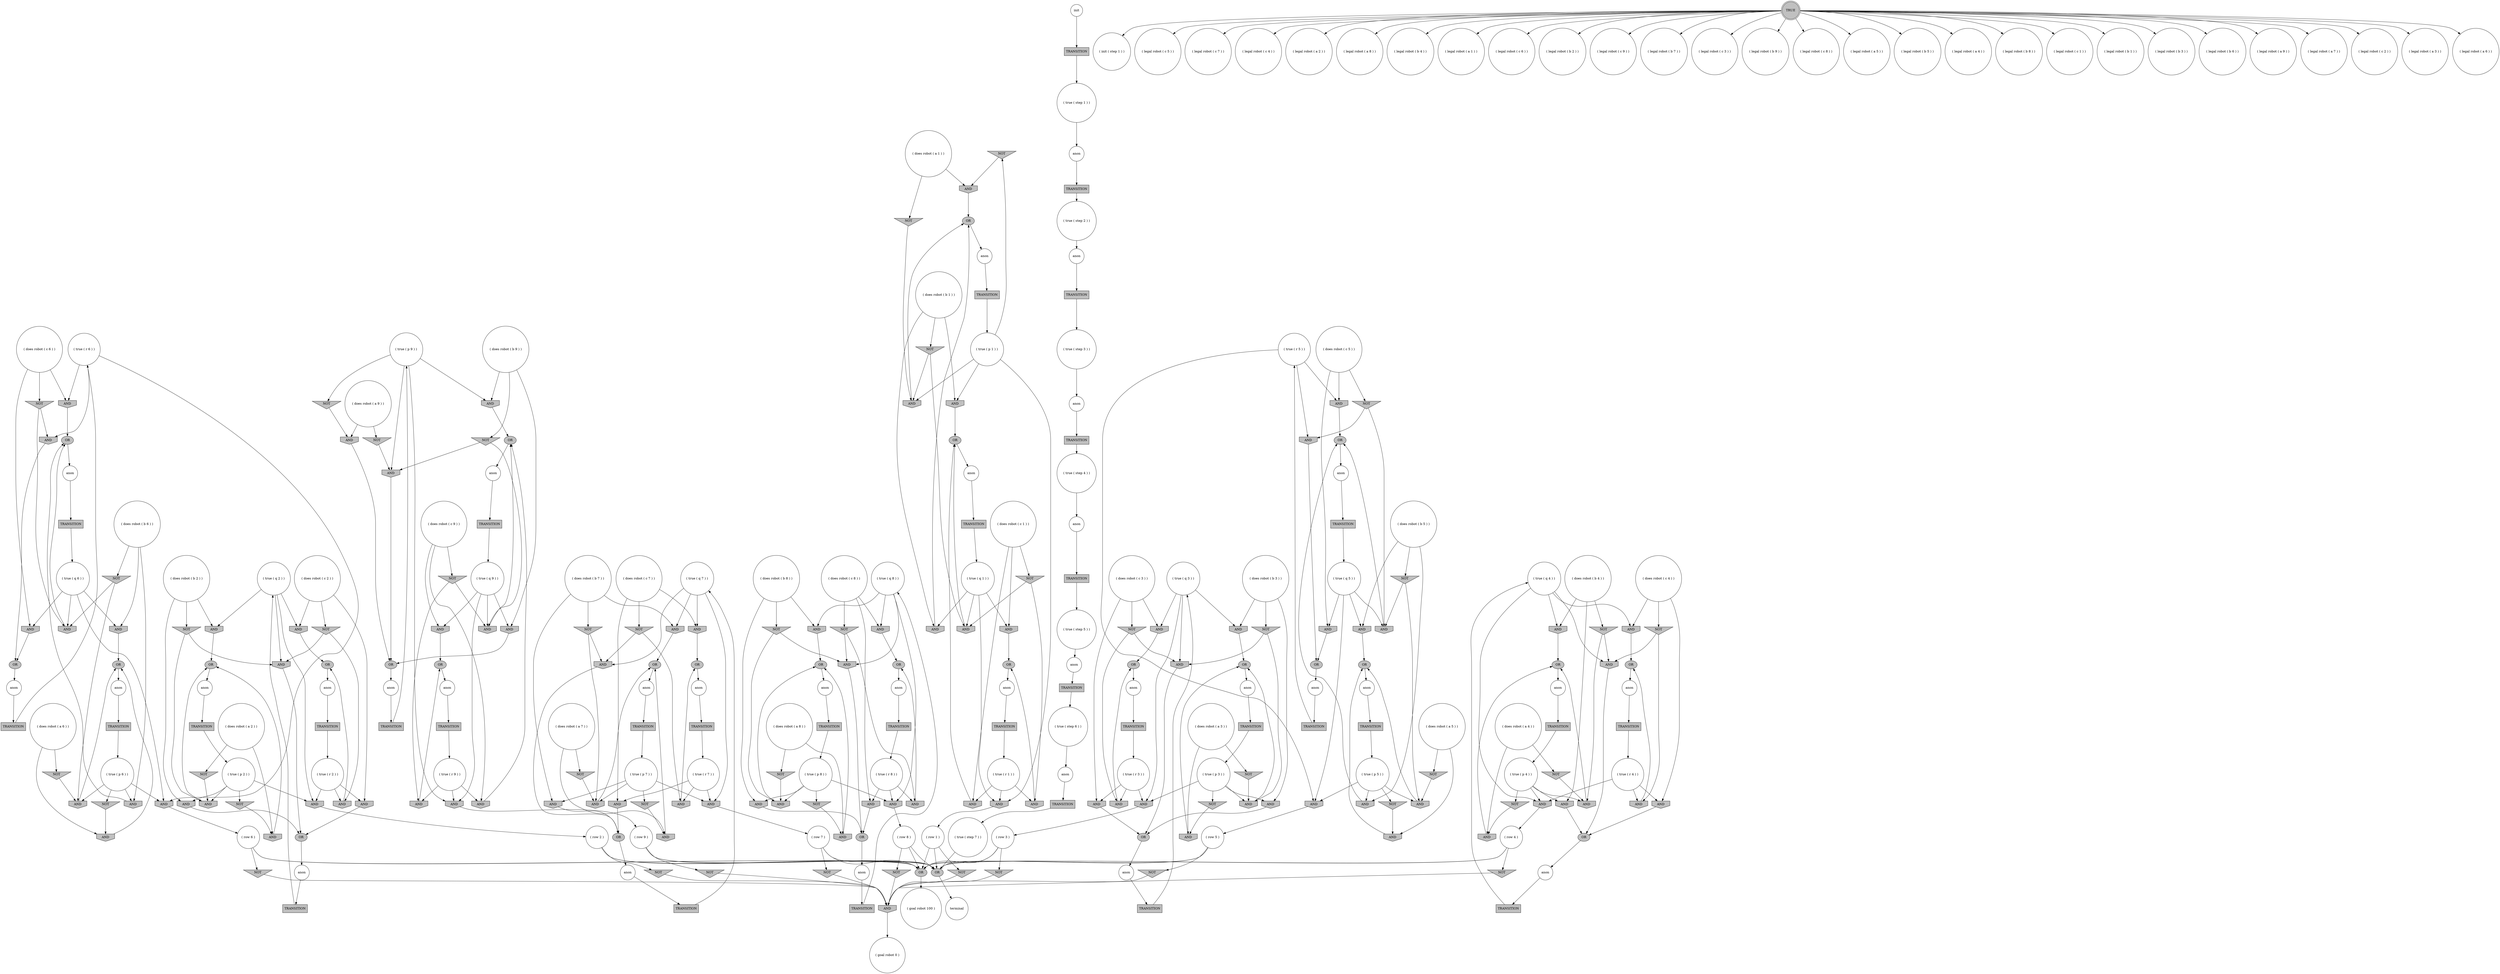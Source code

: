 digraph propNet
{
	"@6078b973"[shape=invtriangle, style= filled, fillcolor=grey, label="NOT"]; "@6078b973"->"@15d75e80"; 
	"@25aa9b4d"[shape=invtriangle, style= filled, fillcolor=grey, label="NOT"]; "@25aa9b4d"->"@2c3f0860"; "@25aa9b4d"->"@63b9ef8c"; 
	"@5bfac733"[shape=circle, style= filled, fillcolor=white, label="( does robot ( b 6 ) )"]; "@5bfac733"->"@3f29cfbb"; "@5bfac733"->"@3d9b7aeb"; "@5bfac733"->"@2d2c1472"; 
	"@6cb635d7"[shape=ellipse, style= filled, fillcolor=grey, label="OR"]; "@6cb635d7"->"@2e88ee03"; 
	"@2b108691"[shape=circle, style= filled, fillcolor=white, label="( true ( r 5 ) )"]; "@2b108691"->"@6f609af9"; "@2b108691"->"@1494a05c"; "@2b108691"->"@4a40050"; 
	"@1e8ee5c0"[shape=circle, style= filled, fillcolor=white, label="anon"]; "@1e8ee5c0"->"@24e15497"; 
	"@69851576"[shape=invhouse, style= filled, fillcolor=grey, label="AND"]; "@69851576"->"@5ec80825"; 
	"@6a22a6bb"[shape=box, style= filled, fillcolor=grey, label="TRANSITION"]; "@6a22a6bb"->"@4a6b2ab7"; 
	"@705ebc6e"[shape=box, style= filled, fillcolor=grey, label="TRANSITION"]; "@705ebc6e"->"@5f262a85"; 
	"@52a0fbd6"[shape=invhouse, style= filled, fillcolor=grey, label="AND"]; "@52a0fbd6"->"@378dafec"; 
	"@5ffe40d5"[shape=invhouse, style= filled, fillcolor=grey, label="AND"]; "@5ffe40d5"->"@51ad65f7"; 
	"@19fef7b"[shape=ellipse, style= filled, fillcolor=grey, label="OR"]; "@19fef7b"->"@2b237512"; 
	"@7dfcabd4"[shape=circle, style= filled, fillcolor=white, label="( does robot ( c 3 ) )"]; "@7dfcabd4"->"@57752bea"; "@7dfcabd4"->"@56a15856"; "@7dfcabd4"->"@4de67cdb"; 
	"@434fb3e1"[shape=circle, style= filled, fillcolor=white, label="( does robot ( c 1 ) )"]; "@434fb3e1"->"@25aa9b4d"; "@434fb3e1"->"@5549f0e"; "@434fb3e1"->"@15f87254"; 
	"@7edea8b3"[shape=invtriangle, style= filled, fillcolor=grey, label="NOT"]; "@7edea8b3"->"@4c15c0d7"; 
	"@279febb9"[shape=circle, style= filled, fillcolor=white, label="anon"]; "@279febb9"->"@c4a11a8"; 
	"@72f1cbd7"[shape=invtriangle, style= filled, fillcolor=grey, label="NOT"]; "@72f1cbd7"->"@607dcb35"; 
	"@15f87254"[shape=invhouse, style= filled, fillcolor=grey, label="AND"]; "@15f87254"->"@24db06de"; 
	"@7b553d18"[shape=circle, style= filled, fillcolor=white, label="( does robot ( b 8 ) )"]; "@7b553d18"->"@191e31ea"; "@7b553d18"->"@67b9cdfc"; "@7b553d18"->"@6225352b"; 
	"@63425e17"[shape=invtriangle, style= filled, fillcolor=grey, label="NOT"]; "@63425e17"->"@53c60f74"; "@63425e17"->"@1a2f6aea"; 
	"@c1a7553"[shape=invhouse, style= filled, fillcolor=grey, label="AND"]; "@c1a7553"->"@52ef57f8"; 
	"@308c6f69"[shape=circle, style= filled, fillcolor=white, label="( true ( p 9 ) )"]; "@308c6f69"->"@67daca94"; "@308c6f69"->"@63adf08f"; "@308c6f69"->"@10bb6d85"; "@308c6f69"->"@10e89338"; 
	"@1d4179"[shape=box, style= filled, fillcolor=grey, label="TRANSITION"]; "@1d4179"->"@30700edc"; 
	"@59a8f100"[shape=circle, style= filled, fillcolor=white, label="( init ( step 1 ) )"]; 
	"@2e88ee03"[shape=circle, style= filled, fillcolor=white, label="anon"]; "@2e88ee03"->"@329c393d"; 
	"@c00a029"[shape=invhouse, style= filled, fillcolor=grey, label="AND"]; "@c00a029"->"@5bc5d0e0"; 
	"@7a46752d"[shape=circle, style= filled, fillcolor=white, label="anon"]; "@7a46752d"->"@4dba4b54"; 
	"@4e0dddff"[shape=invtriangle, style= filled, fillcolor=grey, label="NOT"]; "@4e0dddff"->"@7069b861"; 
	"@5d95ba08"[shape=invtriangle, style= filled, fillcolor=grey, label="NOT"]; "@5d95ba08"->"@10e89338"; 
	"@5fa721e2"[shape=circle, style= filled, fillcolor=white, label="( does robot ( c 7 ) )"]; "@5fa721e2"->"@55a1ad7d"; "@5fa721e2"->"@38128f03"; "@5fa721e2"->"@13110f31"; 
	"@1a83cf00"[shape=circle, style= filled, fillcolor=white, label="( does robot ( a 7 ) )"]; "@1a83cf00"->"@72be8e1"; "@1a83cf00"->"@1a1a1c6"; 
	"@60acc399"[shape=box, style= filled, fillcolor=grey, label="TRANSITION"]; "@60acc399"->"@7aaea288"; 
	"@56a15856"[shape=invhouse, style= filled, fillcolor=grey, label="AND"]; "@56a15856"->"@6596722d"; 
	"@2d776d65"[shape=ellipse, style= filled, fillcolor=grey, label="OR"]; "@2d776d65"->"@7baf1934"; 
	"@789e60f"[shape=box, style= filled, fillcolor=grey, label="TRANSITION"]; "@789e60f"->"@2b108691"; 
	"@441e037a"[shape=circle, style= filled, fillcolor=white, label="( true ( r 1 ) )"]; "@441e037a"->"@15f87254"; "@441e037a"->"@770ad419"; "@441e037a"->"@63b9ef8c"; 
	"@147e8bd9"[shape=circle, style= filled, fillcolor=white, label="( true ( p 3 ) )"]; "@147e8bd9"->"@371c1463"; "@147e8bd9"->"@550df8c7"; "@147e8bd9"->"@71cdecf7"; "@147e8bd9"->"@3af4aa7a"; 
	"@16a3aaf5"[shape=circle, style= filled, fillcolor=white, label="( does robot ( a 9 ) )"]; "@16a3aaf5"->"@1133f58"; "@16a3aaf5"->"@5d95ba08"; 
	"@4ca7d316"[shape=circle, style= filled, fillcolor=white, label="anon"]; "@4ca7d316"->"@52cd32e5"; 
	"@2ad1223d"[shape=circle, style= filled, fillcolor=white, label="anon"]; "@2ad1223d"->"@459232d7"; 
	"@4dba4b54"[shape=box, style= filled, fillcolor=grey, label="TRANSITION"]; "@4dba4b54"->"@1cd5f53f"; 
	"@34d4b411"[shape=ellipse, style= filled, fillcolor=grey, label="OR"]; "@34d4b411"->"@7879e32f"; 
	"@1cd5f53f"[shape=circle, style= filled, fillcolor=white, label="( true ( step 6 ) )"]; "@1cd5f53f"->"@e49f9fa"; 
	"@18154bb1"[shape=invtriangle, style= filled, fillcolor=grey, label="NOT"]; "@18154bb1"->"@1e1c5dd1"; 
	"@2b237512"[shape=circle, style= filled, fillcolor=white, label="anon"]; "@2b237512"->"@6a22a6bb"; 
	"@a326074"[shape=ellipse, style= filled, fillcolor=grey, label="OR"]; "@a326074"->"@715a64e6"; 
	"@2da04643"[shape=circle, style= filled, fillcolor=white, label="( legal robot ( c 5 ) )"]; 
	"@249fe45c"[shape=ellipse, style= filled, fillcolor=grey, label="OR"]; "@249fe45c"->"@7d4966cc"; 
	"@24e28347"[shape=circle, style= filled, fillcolor=white, label="( true ( p 7 ) )"]; "@24e28347"->"@50691ccf"; "@24e28347"->"@53c60f74"; "@24e28347"->"@1c3b6dbd"; "@24e28347"->"@594a3da8"; 
	"@10e89338"[shape=invhouse, style= filled, fillcolor=grey, label="AND"]; "@10e89338"->"@398a3257"; 
	"@4dd6c275"[shape=invhouse, style= filled, fillcolor=grey, label="AND"]; "@4dd6c275"->"@6cb635d7"; 
	"@7564f01b"[shape=circle, style= filled, fillcolor=white, label="( legal robot ( c 7 ) )"]; 
	"@58e38fae"[shape=circle, style= filled, fillcolor=white, label="( true ( q 2 ) )"]; "@58e38fae"->"@20422e25"; "@58e38fae"->"@5c5fba1c"; "@58e38fae"->"@7b9bbe8"; "@58e38fae"->"@24e0456"; 
	"@214d8c01"[shape=box, style= filled, fillcolor=grey, label="TRANSITION"]; "@214d8c01"->"@147e8bd9"; 
	"@2c3f0860"[shape=invhouse, style= filled, fillcolor=grey, label="AND"]; "@2c3f0860"->"@24db06de"; 
	"@483c4c33"[shape=ellipse, style= filled, fillcolor=grey, label="OR"]; "@483c4c33"->"@6eaecd51"; 
	"@1ff335bb"[shape=circle, style= filled, fillcolor=white, label="anon"]; "@1ff335bb"->"@1d4179"; 
	"@1a6313e1"[shape=invhouse, style= filled, fillcolor=grey, label="AND"]; "@1a6313e1"->"@81ee8c1"; 
	"@156237e0"[shape=circle, style= filled, fillcolor=white, label="( does robot ( b 7 ) )"]; "@156237e0"->"@1edb587"; "@156237e0"->"@50691ccf"; "@156237e0"->"@63425e17"; 
	"@5b9de9c9"[shape=invtriangle, style= filled, fillcolor=grey, label="NOT"]; "@5b9de9c9"->"@4c15c0d7"; "@5b9de9c9"->"@5c5fba1c"; 
	"@e49f9fa"[shape=circle, style= filled, fillcolor=white, label="anon"]; "@e49f9fa"->"@2e71edc0"; 
	"@30700edc"[shape=circle, style= filled, fillcolor=white, label="( true ( step 4 ) )"]; "@30700edc"->"@4ca7d316"; 
	"@67a256c7"[shape=circle, style= filled, fillcolor=white, label="anon"]; "@67a256c7"->"@147e4f0"; 
	"@3d2fb7ef"[shape=invhouse, style= filled, fillcolor=grey, label="AND"]; "@3d2fb7ef"->"@24db06de"; 
	"@71f84d01"[shape=invtriangle, style= filled, fillcolor=grey, label="NOT"]; "@71f84d01"->"@36536500"; 
	"@4f2f68b8"[shape=invhouse, style= filled, fillcolor=grey, label="AND"]; "@4f2f68b8"->"@52ef57f8"; 
	"@350204ce"[shape=ellipse, style= filled, fillcolor=grey, label="OR"]; "@350204ce"->"@17898b92"; 
	"@4a40050"[shape=invhouse, style= filled, fillcolor=grey, label="AND"]; "@4a40050"->"@3cd4c5a0"; 
	"@1c3b6dbd"[shape=invtriangle, style= filled, fillcolor=grey, label="NOT"]; "@1c3b6dbd"->"@1a1a1c6"; 
	"@9719d5b"[shape=circle, style= filled, fillcolor=white, label="( does robot ( c 6 ) )"]; "@9719d5b"->"@211c635"; "@9719d5b"->"@1a6313e1"; "@9719d5b"->"@68d39f3c"; 
	"@6225352b"[shape=invhouse, style= filled, fillcolor=grey, label="AND"]; "@6225352b"->"@6e11e9eb"; 
	"@14bf711e"[shape=circle, style= filled, fillcolor=white, label="( legal robot ( c 4 ) )"]; 
	"@7d4cb4b"[shape=circle, style= filled, fillcolor=white, label="( true ( p 1 ) )"]; "@7d4cb4b"->"@6078b973"; "@7d4cb4b"->"@607dcb35"; "@7d4cb4b"->"@3d2fb7ef"; "@7d4cb4b"->"@770ad419"; 
	"@6f609af9"[shape=invhouse, style= filled, fillcolor=grey, label="AND"]; "@6f609af9"->"@6d97950e"; 
	"@147e4f0"[shape=box, style= filled, fillcolor=grey, label="TRANSITION"]; "@147e4f0"->"@7d4cb4b"; 
	"@371c1463"[shape=invhouse, style= filled, fillcolor=grey, label="AND"]; "@371c1463"->"@350204ce"; 
	"@5266db4e"[shape=circle, style= filled, fillcolor=white, label="anon"]; "@5266db4e"->"@17074938"; 
	"@1629b99c"[shape=ellipse, style= filled, fillcolor=grey, label="OR"]; "@1629b99c"->"@d58bc22"; 
	"@67b9cdfc"[shape=invhouse, style= filled, fillcolor=grey, label="AND"]; "@67b9cdfc"->"@3ca76306"; 
	"@64d78cb8"[shape=invhouse, style= filled, fillcolor=grey, label="AND"]; "@64d78cb8"->"@6178b9ce"; 
	"@790f3a9c"[shape=circle, style= filled, fillcolor=white, label="( legal robot ( a 2 ) )"]; 
	"@26473f4c"[shape=invhouse, style= filled, fillcolor=grey, label="AND"]; "@26473f4c"->"@483c4c33"; 
	"@227c808d"[shape=circle, style= filled, fillcolor=white, label="( row 1 )"]; "@227c808d"->"@24cbbdf3"; "@227c808d"->"@32426e05"; "@227c808d"->"@4f016505"; 
	"@7a374956"[shape=circle, style= filled, fillcolor=white, label="( true ( r 6 ) )"]; "@7a374956"->"@7c3f6843"; "@7a374956"->"@1a6313e1"; "@7a374956"->"@5cebc2a2"; 
	"@23e352bf"[shape=box, style= filled, fillcolor=grey, label="TRANSITION"]; "@23e352bf"->"@308c6f69"; 
	"@11563e06"[shape=circle, style= filled, fillcolor=white, label="anon"]; "@11563e06"->"@67c78f98"; 
	"@56d115db"[shape=circle, style= filled, fillcolor=white, label="( legal robot ( a 8 ) )"]; 
	"@15d75e80"[shape=invhouse, style= filled, fillcolor=grey, label="AND"]; "@15d75e80"->"@6ccadbd"; 
	"@6ccadbd"[shape=ellipse, style= filled, fillcolor=grey, label="OR"]; "@6ccadbd"->"@67a256c7"; 
	"@1c215bee"[shape=circle, style= filled, fillcolor=white, label="( legal robot ( b 4 ) )"]; 
	"@1aba936a"[shape=circle, style= filled, fillcolor=white, label="( does robot ( c 8 ) )"]; "@1aba936a"->"@4f2421db"; "@1aba936a"->"@52a0fbd6"; "@1aba936a"->"@38f20964"; 
	"@18d5e26b"[shape=circle, style= filled, fillcolor=white, label="( goal robot 0 )"]; 
	"@5ea47962"[shape=box, style= filled, fillcolor=grey, label="TRANSITION"]; "@5ea47962"->"@33acf5f7"; 
	"@6dffeaea"[shape=invtriangle, style= filled, fillcolor=grey, label="NOT"]; "@6dffeaea"->"@4f2f68b8"; "@6dffeaea"->"@3c97e111"; 
	"@6d97950e"[shape=circle, style= filled, fillcolor=white, label="( row 5 )"]; "@6d97950e"->"@24cbbdf3"; "@6d97950e"->"@32426e05"; "@6d97950e"->"@39bc3013"; 
	"@2f56a6be"[shape=invtriangle, style= filled, fillcolor=grey, label="NOT"]; "@2f56a6be"->"@61dd1c39"; 
	"@1d0ca25a"[shape=circle, style= filled, fillcolor=white, label="( does robot ( a 5 ) )"]; "@1d0ca25a"->"@3be74fe9"; "@1d0ca25a"->"@c1a7553"; 
	"@50691ccf"[shape=invhouse, style= filled, fillcolor=grey, label="AND"]; "@50691ccf"->"@19fef7b"; 
	"@26c087be"[shape=circle, style= filled, fillcolor=white, label="( legal robot ( a 1 ) )"]; 
	"@7d12e9e6"[shape=circle, style= filled, fillcolor=white, label="( does robot ( a 2 ) )"]; "@7d12e9e6"->"@7edea8b3"; "@7d12e9e6"->"@c00a029"; 
	"@73e0e19d"[shape=invhouse, style= filled, fillcolor=grey, label="AND"]; "@73e0e19d"->"@5ddeb5f7"; 
	"@648f53c8"[shape=invtriangle, style= filled, fillcolor=grey, label="NOT"]; "@648f53c8"->"@36536500"; 
	"@4578986b"[shape=box, style= filled, fillcolor=grey, label="TRANSITION"]; "@4578986b"->"@5c694a18"; 
	"@38f20964"[shape=invhouse, style= filled, fillcolor=grey, label="AND"]; "@38f20964"->"@3ca76306"; 
	"@52cd32e5"[shape=box, style= filled, fillcolor=grey, label="TRANSITION"]; "@52cd32e5"->"@37f60f2b"; 
	"@1a79faa"[shape=box, style= filled, fillcolor=grey, label="TRANSITION"]; "@1a79faa"->"@425e60f2"; 
	"@5bebacc8"[shape=circle, style= filled, fillcolor=white, label="( does robot ( c 9 ) )"]; "@5bebacc8"->"@4d9cad9d"; "@5bebacc8"->"@5bdcd49d"; "@5bebacc8"->"@36edc33d"; 
	"@2097cc12"[shape=invtriangle, style= filled, fillcolor=grey, label="NOT"]; "@2097cc12"->"@4dd6c275"; 
	"@5ec80825"[shape=ellipse, style= filled, fillcolor=grey, label="OR"]; "@5ec80825"->"@1e8ee5c0"; 
	"@13110f31"[shape=invhouse, style= filled, fillcolor=grey, label="AND"]; "@13110f31"->"@19fef7b"; 
	"@1edb587"[shape=invhouse, style= filled, fillcolor=grey, label="AND"]; "@1edb587"->"@76c8ea1a"; 
	"@43ece626"[shape=invhouse, style= filled, fillcolor=grey, label="AND"]; "@43ece626"->"@3cd4c5a0"; 
	"@378dafec"[shape=ellipse, style= filled, fillcolor=grey, label="OR"]; "@378dafec"->"@3718cb72"; 
	"@2542db11"[shape=circle, style= filled, fillcolor=white, label="anon"]; "@2542db11"->"@6e5da364"; 
	"@37c9313b"[shape=invtriangle, style= filled, fillcolor=grey, label="NOT"]; "@37c9313b"->"@25b092ae"; "@37c9313b"->"@79bf3519"; 
	"@28f25f89"[shape=invhouse, style= filled, fillcolor=grey, label="AND"]; "@28f25f89"->"@81ee8c1"; 
	"@818de3"[shape=circle, style= filled, fillcolor=white, label="anon"]; "@818de3"->"@7a64f150"; 
	"@3c23af64"[shape=circle, style= filled, fillcolor=white, label="( goal robot 100 )"]; 
	"@398a3257"[shape=ellipse, style= filled, fillcolor=grey, label="OR"]; "@398a3257"->"@1fef0b44"; 
	"@2e71edc0"[shape=box, style= filled, fillcolor=grey, label="TRANSITION"]; "@2e71edc0"->"@14c1c7c4"; 
	"@5beb18de"[shape=ellipse, style= filled, fillcolor=grey, label="OR"]; "@5beb18de"->"@27adc5f7"; 
	"@117e72d1"[shape=invtriangle, style= filled, fillcolor=grey, label="NOT"]; "@117e72d1"->"@3c97e111"; "@117e72d1"->"@4a40050"; 
	"@3a5367af"[shape=invtriangle, style= filled, fillcolor=grey, label="NOT"]; "@3a5367af"->"@36536500"; 
	"@314b4e26"[shape=invhouse, style= filled, fillcolor=grey, label="AND"]; "@314b4e26"->"@5dfc1b56"; 
	"@20442c19"[shape=circle, style= filled, fillcolor=white, label="( true ( r 7 ) )"]; "@20442c19"->"@69851576"; "@20442c19"->"@594a3da8"; "@20442c19"->"@13110f31"; 
	"@63b9ef8c"[shape=invhouse, style= filled, fillcolor=grey, label="AND"]; "@63b9ef8c"->"@2d776d65"; 
	"@17898b92"[shape=circle, style= filled, fillcolor=white, label="anon"]; "@17898b92"->"@60acc399"; 
	"@5f788551"[shape=circle, style= filled, fillcolor=white, label="anon"]; "@5f788551"->"@5f580757"; 
	"@46f5c8fb"[shape=circle, style= filled, fillcolor=white, label="( true ( q 8 ) )"]; "@46f5c8fb"->"@d5f0688"; "@46f5c8fb"->"@52a0fbd6"; "@46f5c8fb"->"@1fc21ed3"; "@46f5c8fb"->"@6225352b"; 
	"@79bf3519"[shape=invhouse, style= filled, fillcolor=grey, label="AND"]; "@79bf3519"->"@1629b99c"; 
	"@211c635"[shape=invtriangle, style= filled, fillcolor=grey, label="NOT"]; "@211c635"->"@28f25f89"; "@211c635"->"@5cebc2a2"; 
	"@1a2f6aea"[shape=invhouse, style= filled, fillcolor=grey, label="AND"]; "@1a2f6aea"->"@19fef7b"; 
	"@55560b81"[shape=invhouse, style= filled, fillcolor=grey, label="AND"]; "@55560b81"->"@5ddeb5f7"; 
	"@72be8e1"[shape=invtriangle, style= filled, fillcolor=grey, label="NOT"]; "@72be8e1"->"@53c60f74"; 
	"@8f0756d"[shape=box, style= filled, fillcolor=grey, label="TRANSITION"]; "@8f0756d"->"@4cd5a86c"; 
	"@770ad419"[shape=invhouse, style= filled, fillcolor=grey, label="AND"]; "@770ad419"->"@227c808d"; 
	"@1133f58"[shape=invhouse, style= filled, fillcolor=grey, label="AND"]; "@1133f58"->"@398a3257"; 
	"@57829097"[shape=circle, style= filled, fillcolor=white, label="( true ( p 8 ) )"]; "@57829097"->"@7069b861"; "@57829097"->"@18154bb1"; "@57829097"->"@1fc21ed3"; "@57829097"->"@67b9cdfc"; 
	"@191e31ea"[shape=invtriangle, style= filled, fillcolor=grey, label="NOT"]; "@191e31ea"->"@7069b861"; "@191e31ea"->"@d5f0688"; 
	"@5b036b16"[shape=invhouse, style= filled, fillcolor=grey, label="AND"]; "@5b036b16"->"@6ccadbd"; 
	"@550df8c7"[shape=invtriangle, style= filled, fillcolor=grey, label="NOT"]; "@550df8c7"->"@847fc71"; 
	"@1dc882db"[shape=circle, style= filled, fillcolor=white, label="init"]; "@1dc882db"->"@57070723"; 
	"@742cd301"[shape=ellipse, style= filled, fillcolor=grey, label="OR"]; "@742cd301"->"@2ad1223d"; 
	"@5c694a18"[shape=circle, style= filled, fillcolor=white, label="( true ( step 2 ) )"]; "@5c694a18"->"@4c264dd8"; 
	"@35cfb8d3"[shape=circle, style= filled, fillcolor=white, label="( legal robot ( c 6 ) )"]; 
	"@329c393d"[shape=box, style= filled, fillcolor=grey, label="TRANSITION"]; "@329c393d"->"@2aa2f9e6"; 
	"@71f250e8"[shape=circle, style= filled, fillcolor=white, label="( does robot ( b 2 ) )"]; "@71f250e8"->"@24e0456"; "@71f250e8"->"@51af5350"; "@71f250e8"->"@5b9de9c9"; 
	"@20422e25"[shape=invhouse, style= filled, fillcolor=grey, label="AND"]; "@20422e25"->"@5dfc1b56"; 
	"@310ab67f"[shape=invtriangle, style= filled, fillcolor=grey, label="NOT"]; "@310ab67f"->"@36536500"; 
	"@25b092ae"[shape=invhouse, style= filled, fillcolor=grey, label="AND"]; "@25b092ae"->"@5ddeb5f7"; 
	"@2aa2f9e6"[shape=circle, style= filled, fillcolor=white, label="( true ( p 6 ) )"]; "@2aa2f9e6"->"@61dd1c39"; "@2aa2f9e6"->"@7c3f6843"; "@2aa2f9e6"->"@3d9b7aeb"; "@2aa2f9e6"->"@2097cc12"; 
	"@24e0456"[shape=invhouse, style= filled, fillcolor=grey, label="AND"]; "@24e0456"->"@5bc5d0e0"; 
	"@6e5da364"[shape=box, style= filled, fillcolor=grey, label="TRANSITION"]; "@6e5da364"->"@1d7b51e8"; 
	"@5dfc1b56"[shape=ellipse, style= filled, fillcolor=grey, label="OR"]; "@5dfc1b56"->"@5266db4e"; 
	"@4c264dd8"[shape=circle, style= filled, fillcolor=white, label="anon"]; "@4c264dd8"->"@39aff012"; 
	"@57752bea"[shape=invtriangle, style= filled, fillcolor=grey, label="NOT"]; "@57752bea"->"@4d963c81"; "@57752bea"->"@76e704e1"; 
	"@694a4639"[shape=invhouse, style= filled, fillcolor=grey, label="AND"]; "@694a4639"->"@34d4b411"; 
	"@37f60f2b"[shape=circle, style= filled, fillcolor=white, label="( true ( step 5 ) )"]; "@37f60f2b"->"@7a46752d"; 
	"@4f15fbb0"[shape=invtriangle, style= filled, fillcolor=grey, label="NOT"]; "@4f15fbb0"->"@2c3f0860"; "@4f15fbb0"->"@607dcb35"; 
	"@76c8ea1a"[shape=ellipse, style= filled, fillcolor=grey, label="OR"]; "@76c8ea1a"->"@818de3"; 
	"@3be74fe9"[shape=invtriangle, style= filled, fillcolor=grey, label="NOT"]; "@3be74fe9"->"@4f2f68b8"; 
	"@1fef0b44"[shape=circle, style= filled, fillcolor=white, label="anon"]; "@1fef0b44"->"@23e352bf"; 
	"@6e11e9eb"[shape=ellipse, style= filled, fillcolor=grey, label="OR"]; "@6e11e9eb"->"@5a147bc1"; 
	"@4d963c81"[shape=invhouse, style= filled, fillcolor=grey, label="AND"]; "@4d963c81"->"@6596722d"; 
	"@25f5248c"[shape=circle, style= filled, fillcolor=white, label="( legal robot ( b 2 ) )"]; 
	"@791d5d85"[shape=invtriangle, style= filled, fillcolor=grey, label="NOT"]; "@791d5d85"->"@3af4aa7a"; "@791d5d85"->"@76e704e1"; 
	"@51af5350"[shape=invhouse, style= filled, fillcolor=grey, label="AND"]; "@51af5350"->"@5beb18de"; 
	"@6a46ca65"[shape=invtriangle, style= filled, fillcolor=grey, label="NOT"]; "@6a46ca65"->"@79bf3519"; "@6a46ca65"->"@4d91e365"; 
	"@1fc21ed3"[shape=invhouse, style= filled, fillcolor=grey, label="AND"]; "@1fc21ed3"->"@6ebfc8d0"; 
	"@55a1ad7d"[shape=invtriangle, style= filled, fillcolor=grey, label="NOT"]; "@55a1ad7d"->"@69851576"; "@55a1ad7d"->"@1a2f6aea"; 
	"@5bdcd49d"[shape=invhouse, style= filled, fillcolor=grey, label="AND"]; "@5bdcd49d"->"@483c4c33"; 
	"@3af4aa7a"[shape=invhouse, style= filled, fillcolor=grey, label="AND"]; "@3af4aa7a"->"@6178b9ce"; 
	"@5c94dd46"[shape=invtriangle, style= filled, fillcolor=grey, label="NOT"]; "@5c94dd46"->"@5c5fba1c"; "@5c94dd46"->"@314b4e26"; 
	"@1d7b51e8"[shape=circle, style= filled, fillcolor=white, label="( true ( q 6 ) )"]; "@1d7b51e8"->"@3f29cfbb"; "@1d7b51e8"->"@28f25f89"; "@1d7b51e8"->"@7c3f6843"; "@1d7b51e8"->"@68d39f3c"; 
	"@586f403e"[shape=circle, style= filled, fillcolor=white, label="( legal robot ( c 9 ) )"]; 
	"@6eaecd51"[shape=circle, style= filled, fillcolor=white, label="anon"]; "@6eaecd51"->"@5ea47962"; 
	"@32426e05"[shape=ellipse, style= filled, fillcolor=grey, label="OR"]; "@32426e05"->"@2745240a"; 
	"@1494a05c"[shape=invhouse, style= filled, fillcolor=grey, label="AND"]; "@1494a05c"->"@742cd301"; 
	"@7e83fff9"[shape=invtriangle, style= filled, fillcolor=grey, label="NOT"]; "@7e83fff9"->"@c1a7553"; 
	"@23bffd0d"[shape=circle, style= filled, fillcolor=white, label="( does robot ( c 5 ) )"]; "@23bffd0d"->"@43ece626"; "@23bffd0d"->"@1494a05c"; "@23bffd0d"->"@117e72d1"; 
	"@1a1a1c6"[shape=invhouse, style= filled, fillcolor=grey, label="AND"]; "@1a1a1c6"->"@76c8ea1a"; 
	"@594a3da8"[shape=invhouse, style= filled, fillcolor=grey, label="AND"]; "@594a3da8"->"@71933d6c"; 
	"@7069b861"[shape=invhouse, style= filled, fillcolor=grey, label="AND"]; "@7069b861"->"@6e11e9eb"; 
	"@7a64f150"[shape=box, style= filled, fillcolor=grey, label="TRANSITION"]; "@7a64f150"->"@24e28347"; 
	"@4c15c0d7"[shape=invhouse, style= filled, fillcolor=grey, label="AND"]; "@4c15c0d7"->"@5bc5d0e0"; 
	"@52ef57f8"[shape=ellipse, style= filled, fillcolor=grey, label="OR"]; "@52ef57f8"->"@5f788551"; 
	"@55801443"[shape=invhouse, style= filled, fillcolor=grey, label="AND"]; "@55801443"->"@742cd301"; 
	"@5ba51364"[shape=box, style= filled, fillcolor=grey, label="TRANSITION"]; "@5ba51364"->"@58e38fae"; 
	"@21400eb0"[shape=circle, style= filled, fillcolor=white, label="( legal robot ( b 7 ) )"]; 
	"@67ea6afc"[shape=circle, style= filled, fillcolor=white, label="( does robot ( b 1 ) )"]; "@67ea6afc"->"@4f15fbb0"; "@67ea6afc"->"@5b036b16"; "@67ea6afc"->"@3d2fb7ef"; 
	"@24db06de"[shape=ellipse, style= filled, fillcolor=grey, label="OR"]; "@24db06de"->"@279febb9"; 
	"@53c60f74"[shape=invhouse, style= filled, fillcolor=grey, label="AND"]; "@53c60f74"->"@76c8ea1a"; 
	"@5549f0e"[shape=invhouse, style= filled, fillcolor=grey, label="AND"]; "@5549f0e"->"@2d776d65"; 
	"@4cd5a86c"[shape=circle, style= filled, fillcolor=white, label="( true ( p 4 ) )"]; "@4cd5a86c"->"@25b092ae"; "@4cd5a86c"->"@5ffe40d5"; "@4cd5a86c"->"@3da9c737"; "@4cd5a86c"->"@70e8efc5"; 
	"@14c1c7c4"[shape=circle, style= filled, fillcolor=white, label="( true ( step 7 ) )"]; "@14c1c7c4"->"@32426e05"; 
	"@16dd5a9d"[shape=invhouse, style= filled, fillcolor=grey, label="AND"]; "@16dd5a9d"->"@398a3257"; 
	"@7aaea288"[shape=circle, style= filled, fillcolor=white, label="( true ( q 3 ) )"]; "@7aaea288"->"@56a15856"; "@7aaea288"->"@71cdecf7"; "@7aaea288"->"@64d78cb8"; "@7aaea288"->"@76e704e1"; 
	"@67c78f98"[shape=box, style= filled, fillcolor=grey, label="TRANSITION"]; "@67c78f98"->"@46f5c8fb"; 
	"@d5f0688"[shape=invhouse, style= filled, fillcolor=grey, label="AND"]; "@d5f0688"->"@3ca76306"; 
	"@3ceeb560"[shape=circle, style= filled, fillcolor=white, label="anon"]; "@3ceeb560"->"@214d8c01"; 
	"@4bb2668f"[shape=circle, style= filled, fillcolor=white, label="( true ( p 5 ) )"]; "@4bb2668f"->"@6f609af9"; "@4bb2668f"->"@55801443"; "@4bb2668f"->"@4f2f68b8"; "@4bb2668f"->"@7e83fff9"; 
	"@75f9eba0"[shape=circle, style= filled, fillcolor=white, label="( true ( q 5 ) )"]; "@75f9eba0"->"@6f609af9"; "@75f9eba0"->"@43ece626"; "@75f9eba0"->"@3c97e111"; "@75f9eba0"->"@589f2cff"; 
	"@b56efe"[shape=box, style= filled, fillcolor=grey, label="TRANSITION"]; "@b56efe"->"@24e823ac"; 
	"@39aff012"[shape=box, style= filled, fillcolor=grey, label="TRANSITION"]; "@39aff012"->"@5003813c"; 
	"@67daca94"[shape=invhouse, style= filled, fillcolor=grey, label="AND"]; "@67daca94"->"@76bc3ed6"; 
	"@63adf08f"[shape=invhouse, style= filled, fillcolor=grey, label="AND"]; "@63adf08f"->"@483c4c33"; 
	"@71933d6c"[shape=circle, style= filled, fillcolor=white, label="( row 7 )"]; "@71933d6c"->"@24cbbdf3"; "@71933d6c"->"@32426e05"; "@71933d6c"->"@6487b71b"; 
	"@249b7336"[shape=circle, style= filled, fillcolor=white, label="( legal robot ( c 3 ) )"]; 
	"@4d91e365"[shape=invhouse, style= filled, fillcolor=grey, label="AND"]; "@4d91e365"->"@a326074"; 
	"@b487e30"[shape=circle, style= filled, fillcolor=white, label="( true ( r 9 ) )"]; "@b487e30"->"@694a4639"; "@b487e30"->"@67daca94"; "@b487e30"->"@5bdcd49d"; 
	"@4a6b2ab7"[shape=circle, style= filled, fillcolor=white, label="( true ( q 7 ) )"]; "@4a6b2ab7"->"@1edb587"; "@4a6b2ab7"->"@1a2f6aea"; "@4a6b2ab7"->"@38128f03"; "@4a6b2ab7"->"@594a3da8"; 
	"@d58bc22"[shape=circle, style= filled, fillcolor=white, label="anon"]; "@d58bc22"->"@705ebc6e"; 
	"@36edc33d"[shape=invhouse, style= filled, fillcolor=grey, label="AND"]; "@36edc33d"->"@34d4b411"; 
	"@c4a11a8"[shape=box, style= filled, fillcolor=grey, label="TRANSITION"]; "@c4a11a8"->"@769652dd"; 
	"@6e7d30b3"[shape=circle, style= filled, fillcolor=white, label="( does robot ( a 1 ) )"]; "@6e7d30b3"->"@15d75e80"; "@6e7d30b3"->"@72f1cbd7"; 
	"@754e912d"[shape=circle, style= filled, fillcolor=white, label="( does robot ( b 3 ) )"]; "@754e912d"->"@371c1463"; "@754e912d"->"@64d78cb8"; "@754e912d"->"@791d5d85"; 
	"@5bc5d0e0"[shape=ellipse, style= filled, fillcolor=grey, label="OR"]; "@5bc5d0e0"->"@18145132"; 
	"@3ca76306"[shape=ellipse, style= filled, fillcolor=grey, label="OR"]; "@3ca76306"->"@11563e06"; 
	"@3f29cfbb"[shape=invhouse, style= filled, fillcolor=grey, label="AND"]; "@3f29cfbb"->"@6cb635d7"; 
	"@4d86d315"[shape=circle, style= filled, fillcolor=white, label="( true ( p 2 ) )"]; "@4d86d315"->"@4c15c0d7"; "@4d86d315"->"@7b9bbe8"; "@4d86d315"->"@51af5350"; "@4d86d315"->"@7f5c693a"; 
	"@748455dd"[shape=circle, style= filled, fillcolor=white, label="( legal robot ( b 9 ) )"]; 
	"@4de67cdb"[shape=invhouse, style= filled, fillcolor=grey, label="AND"]; "@4de67cdb"->"@350204ce"; 
	"@6487b71b"[shape=invtriangle, style= filled, fillcolor=grey, label="NOT"]; "@6487b71b"->"@36536500"; 
	"@24e823ac"[shape=circle, style= filled, fillcolor=white, label="( true ( r 4 ) )"]; "@24e823ac"->"@4d91e365"; "@24e823ac"->"@5ffe40d5"; "@24e823ac"->"@279658fe"; 
	"@18145132"[shape=circle, style= filled, fillcolor=white, label="anon"]; "@18145132"->"@2c4120aa"; 
	"@3c97e111"[shape=invhouse, style= filled, fillcolor=grey, label="AND"]; "@3c97e111"->"@742cd301"; 
	"@5003813c"[shape=circle, style= filled, fillcolor=white, label="( true ( step 3 ) )"]; "@5003813c"->"@1ff335bb"; 
	"@71bb0662"[shape=circle, style= filled, fillcolor=white, label="( legal robot ( c 8 ) )"]; 
	"@1e1c5dd1"[shape=invhouse, style= filled, fillcolor=grey, label="AND"]; "@1e1c5dd1"->"@6e11e9eb"; 
	"@1e3c5fd5"[shape=invhouse, style= filled, fillcolor=grey, label="AND"]; "@1e3c5fd5"->"@5beb18de"; 
	"@7d0cface"[shape=invhouse, style= filled, fillcolor=grey, label="AND"]; "@7d0cface"->"@a326074"; 
	"@33acf5f7"[shape=circle, style= filled, fillcolor=white, label="( true ( q 9 ) )"]; "@33acf5f7"->"@67daca94"; "@33acf5f7"->"@36edc33d"; "@33acf5f7"->"@16dd5a9d"; "@33acf5f7"->"@26473f4c"; 
	"@5cebc2a2"[shape=invhouse, style= filled, fillcolor=grey, label="AND"]; "@5cebc2a2"->"@249fe45c"; 
	"@36536500"[shape=invhouse, style= filled, fillcolor=grey, label="AND"]; "@36536500"->"@18d5e26b"; 
	"@3718cb72"[shape=circle, style= filled, fillcolor=white, label="anon"]; "@3718cb72"->"@5f44426c"; 
	"@769652dd"[shape=circle, style= filled, fillcolor=white, label="( true ( q 1 ) )"]; "@769652dd"->"@5b036b16"; "@769652dd"->"@2c3f0860"; "@769652dd"->"@5549f0e"; "@769652dd"->"@770ad419"; 
	"@4d9cad9d"[shape=invtriangle, style= filled, fillcolor=grey, label="NOT"]; "@4d9cad9d"->"@694a4639"; "@4d9cad9d"->"@26473f4c"; 
	"@1878d4e6"[shape=box, style= filled, fillcolor=grey, label="TRANSITION"]; "@1878d4e6"->"@7a374956"; 
	"@21c33b55"[shape=doublecircle, style= filled, fillcolor=grey, label="TRUE"]; "@21c33b55"->"@56d115db"; "@21c33b55"->"@5271b383"; "@21c33b55"->"@748455dd"; "@21c33b55"->"@2da04643"; "@21c33b55"->"@1c215bee"; "@21c33b55"->"@521a74af"; "@21c33b55"->"@35cfb8d3"; "@21c33b55"->"@7564f01b"; "@21c33b55"->"@71bb0662"; "@21c33b55"->"@26c087be"; "@21c33b55"->"@77a82f1"; "@21c33b55"->"@21400eb0"; "@21c33b55"->"@4e6e375e"; "@21c33b55"->"@186c5ac4"; "@21c33b55"->"@59a8f100"; "@21c33b55"->"@25f5248c"; "@21c33b55"->"@46e2b745"; "@21c33b55"->"@13276cc"; "@21c33b55"->"@14bf711e"; "@21c33b55"->"@472a2a50"; "@21c33b55"->"@249b7336"; "@21c33b55"->"@77edc290"; "@21c33b55"->"@7c2aa00c"; "@21c33b55"->"@6fe2d3cd"; "@21c33b55"->"@790f3a9c"; "@21c33b55"->"@1a80b973"; "@21c33b55"->"@586f403e"; "@21c33b55"->"@2a0fded2"; 
	"@5704ce99"[shape=circle, style= filled, fillcolor=white, label="( row 2 )"]; "@5704ce99"->"@24cbbdf3"; "@5704ce99"->"@32426e05"; "@5704ce99"->"@648f53c8"; 
	"@46e2b745"[shape=circle, style= filled, fillcolor=white, label="( legal robot ( b 1 ) )"]; 
	"@38128f03"[shape=invhouse, style= filled, fillcolor=grey, label="AND"]; "@38128f03"->"@5ec80825"; 
	"@5a147bc1"[shape=circle, style= filled, fillcolor=white, label="anon"]; "@5a147bc1"->"@62ad4bb0"; 
	"@13276cc"[shape=circle, style= filled, fillcolor=white, label="( legal robot ( b 3 ) )"]; 
	"@51ad65f7"[shape=circle, style= filled, fillcolor=white, label="( row 4 )"]; "@51ad65f7"->"@24cbbdf3"; "@51ad65f7"->"@32426e05"; "@51ad65f7"->"@3a5367af"; 
	"@7baf1934"[shape=circle, style= filled, fillcolor=white, label="anon"]; "@7baf1934"->"@6e5ee6a6"; 
	"@24e15497"[shape=box, style= filled, fillcolor=grey, label="TRANSITION"]; "@24e15497"->"@20442c19"; 
	"@1175870a"[shape=invtriangle, style= filled, fillcolor=grey, label="NOT"]; "@1175870a"->"@3af4aa7a"; 
	"@5c5fba1c"[shape=invhouse, style= filled, fillcolor=grey, label="AND"]; "@5c5fba1c"->"@5beb18de"; 
	"@7a507369"[shape=circle, style= filled, fillcolor=white, label="( does robot ( b 4 ) )"]; "@7a507369"->"@37c9313b"; "@7a507369"->"@73e0e19d"; "@7a507369"->"@70e8efc5"; 
	"@78221c75"[shape=circle, style= filled, fillcolor=white, label="anon"]; "@78221c75"->"@1a79faa"; 
	"@5f262a85"[shape=circle, style= filled, fillcolor=white, label="( true ( q 4 ) )"]; "@5f262a85"->"@79bf3519"; "@5f262a85"->"@73e0e19d"; "@5f262a85"->"@5ffe40d5"; "@5f262a85"->"@7d0cface"; 
	"@10bb6d85"[shape=invtriangle, style= filled, fillcolor=grey, label="NOT"]; "@10bb6d85"->"@1133f58"; 
	"@61dd1c39"[shape=invhouse, style= filled, fillcolor=grey, label="AND"]; "@61dd1c39"->"@6cb635d7"; 
	"@3cd4c5a0"[shape=ellipse, style= filled, fillcolor=grey, label="OR"]; "@3cd4c5a0"->"@34faaa93"; 
	"@5f44426c"[shape=box, style= filled, fillcolor=grey, label="TRANSITION"]; "@5f44426c"->"@382a7640"; 
	"@5271b383"[shape=circle, style= filled, fillcolor=white, label="( legal robot ( a 5 ) )"]; 
	"@6178b9ce"[shape=ellipse, style= filled, fillcolor=grey, label="OR"]; "@6178b9ce"->"@3ceeb560"; 
	"@459232d7"[shape=box, style= filled, fillcolor=grey, label="TRANSITION"]; "@459232d7"->"@75f9eba0"; 
	"@7b9bbe8"[shape=invhouse, style= filled, fillcolor=grey, label="AND"]; "@7b9bbe8"->"@5704ce99"; 
	"@521a74af"[shape=circle, style= filled, fillcolor=white, label="( legal robot ( b 5 ) )"]; 
	"@fd6f84a"[shape=circle, style= filled, fillcolor=white, label="( does robot ( c 4 ) )"]; "@fd6f84a"->"@6a46ca65"; "@fd6f84a"->"@7d0cface"; "@fd6f84a"->"@279658fe"; 
	"@7f5c693a"[shape=invtriangle, style= filled, fillcolor=grey, label="NOT"]; "@7f5c693a"->"@c00a029"; 
	"@77a82f1"[shape=circle, style= filled, fillcolor=white, label="( legal robot ( a 4 ) )"]; 
	"@6596722d"[shape=ellipse, style= filled, fillcolor=grey, label="OR"]; "@6596722d"->"@78221c75"; 
	"@279658fe"[shape=invhouse, style= filled, fillcolor=grey, label="AND"]; "@279658fe"->"@1629b99c"; 
	"@18b1625c"[shape=invtriangle, style= filled, fillcolor=grey, label="NOT"]; "@18b1625c"->"@25b092ae"; 
	"@39bc3013"[shape=invtriangle, style= filled, fillcolor=grey, label="NOT"]; "@39bc3013"->"@36536500"; 
	"@425e60f2"[shape=circle, style= filled, fillcolor=white, label="( true ( r 3 ) )"]; "@425e60f2"->"@71cdecf7"; "@425e60f2"->"@4de67cdb"; "@425e60f2"->"@4d963c81"; 
	"@4e6e375e"[shape=circle, style= filled, fillcolor=white, label="( legal robot ( b 8 ) )"]; 
	"@71cdecf7"[shape=invhouse, style= filled, fillcolor=grey, label="AND"]; "@71cdecf7"->"@b96dcb4"; 
	"@3da9c737"[shape=invtriangle, style= filled, fillcolor=grey, label="NOT"]; "@3da9c737"->"@55560b81"; 
	"@2745240a"[shape=circle, style= filled, fillcolor=white, label="terminal"]; 
	"@2d2c1472"[shape=invtriangle, style= filled, fillcolor=grey, label="NOT"]; "@2d2c1472"->"@61dd1c39"; "@2d2c1472"->"@28f25f89"; 
	"@791ef9f6"[shape=box, style= filled, fillcolor=grey, label="TRANSITION"]; "@791ef9f6"->"@b487e30"; 
	"@5d71e34"[shape=circle, style= filled, fillcolor=white, label="( does robot ( b 5 ) )"]; "@5d71e34"->"@6dffeaea"; "@5d71e34"->"@55801443"; "@5d71e34"->"@589f2cff"; 
	"@63f5e4b6"[shape=circle, style= filled, fillcolor=white, label="( row 6 )"]; "@63f5e4b6"->"@24cbbdf3"; "@63f5e4b6"->"@32426e05"; "@63f5e4b6"->"@71f84d01"; 
	"@4f2421db"[shape=invtriangle, style= filled, fillcolor=grey, label="NOT"]; "@4f2421db"->"@d5f0688"; "@4f2421db"->"@4d2ad974"; 
	"@58e50f2c"[shape=invtriangle, style= filled, fillcolor=grey, label="NOT"]; "@58e50f2c"->"@26473f4c"; "@58e50f2c"->"@10e89338"; 
	"@46f7ba12"[shape=circle, style= filled, fillcolor=white, label="( true ( r 2 ) )"]; "@46f7ba12"->"@1e3c5fd5"; "@46f7ba12"->"@7b9bbe8"; "@46f7ba12"->"@314b4e26"; 
	"@a06812d"[shape=invtriangle, style= filled, fillcolor=grey, label="NOT"]; "@a06812d"->"@36536500"; 
	"@487c9b46"[shape=circle, style= filled, fillcolor=white, label="anon"]; "@487c9b46"->"@8f0756d"; 
	"@7d4966cc"[shape=circle, style= filled, fillcolor=white, label="anon"]; "@7d4966cc"->"@1878d4e6"; 
	"@2a0fded2"[shape=circle, style= filled, fillcolor=white, label="( legal robot ( a 6 ) )"]; 
	"@5f580757"[shape=box, style= filled, fillcolor=grey, label="TRANSITION"]; "@5f580757"->"@4bb2668f"; 
	"@4e78b73f"[shape=circle, style= filled, fillcolor=white, label="( does robot ( a 6 ) )"]; "@4e78b73f"->"@2f56a6be"; "@4e78b73f"->"@4dd6c275"; 
	"@7879e32f"[shape=circle, style= filled, fillcolor=white, label="anon"]; "@7879e32f"->"@791ef9f6"; 
	"@5ddeb5f7"[shape=ellipse, style= filled, fillcolor=grey, label="OR"]; "@5ddeb5f7"->"@487c9b46"; 
	"@3d9b7aeb"[shape=invhouse, style= filled, fillcolor=grey, label="AND"]; "@3d9b7aeb"->"@81ee8c1"; 
	"@589f2cff"[shape=invhouse, style= filled, fillcolor=grey, label="AND"]; "@589f2cff"->"@52ef57f8"; 
	"@17074938"[shape=box, style= filled, fillcolor=grey, label="TRANSITION"]; "@17074938"->"@46f7ba12"; 
	"@6ebfc8d0"[shape=circle, style= filled, fillcolor=white, label="( row 8 )"]; "@6ebfc8d0"->"@24cbbdf3"; "@6ebfc8d0"->"@32426e05"; "@6ebfc8d0"->"@a06812d"; 
	"@24cbbdf3"[shape=ellipse, style= filled, fillcolor=grey, label="OR"]; "@24cbbdf3"->"@3c23af64"; 
	"@607dcb35"[shape=invhouse, style= filled, fillcolor=grey, label="AND"]; "@607dcb35"->"@6ccadbd"; 
	"@2c4120aa"[shape=box, style= filled, fillcolor=grey, label="TRANSITION"]; "@2c4120aa"->"@4d86d315"; 
	"@715a64e6"[shape=circle, style= filled, fillcolor=white, label="anon"]; "@715a64e6"->"@b56efe"; 
	"@34faaa93"[shape=circle, style= filled, fillcolor=white, label="anon"]; "@34faaa93"->"@789e60f"; 
	"@302720f6"[shape=circle, style= filled, fillcolor=white, label="( does robot ( b 9 ) )"]; "@302720f6"->"@63adf08f"; "@302720f6"->"@58e50f2c"; "@302720f6"->"@16dd5a9d"; 
	"@4f016505"[shape=invtriangle, style= filled, fillcolor=grey, label="NOT"]; "@4f016505"->"@36536500"; 
	"@186c5ac4"[shape=circle, style= filled, fillcolor=white, label="( legal robot ( c 1 ) )"]; 
	"@57070723"[shape=box, style= filled, fillcolor=grey, label="TRANSITION"]; "@57070723"->"@63c9982e"; 
	"@4d2ad974"[shape=invhouse, style= filled, fillcolor=grey, label="AND"]; "@4d2ad974"->"@378dafec"; 
	"@63c9982e"[shape=circle, style= filled, fillcolor=white, label="( true ( step 1 ) )"]; "@63c9982e"->"@6693f61c"; 
	"@81ee8c1"[shape=ellipse, style= filled, fillcolor=grey, label="OR"]; "@81ee8c1"->"@2542db11"; 
	"@7c3f6843"[shape=invhouse, style= filled, fillcolor=grey, label="AND"]; "@7c3f6843"->"@63f5e4b6"; 
	"@68d39f3c"[shape=invhouse, style= filled, fillcolor=grey, label="AND"]; "@68d39f3c"->"@249fe45c"; 
	"@585353c8"[shape=circle, style= filled, fillcolor=white, label="( does robot ( a 8 ) )"]; "@585353c8"->"@1e1c5dd1"; "@585353c8"->"@4e0dddff"; 
	"@6693f61c"[shape=circle, style= filled, fillcolor=white, label="anon"]; "@6693f61c"->"@4578986b"; 
	"@70e8efc5"[shape=invhouse, style= filled, fillcolor=grey, label="AND"]; "@70e8efc5"->"@1629b99c"; 
	"@472a2a50"[shape=circle, style= filled, fillcolor=white, label="( legal robot ( b 6 ) )"]; 
	"@847fc71"[shape=invhouse, style= filled, fillcolor=grey, label="AND"]; "@847fc71"->"@6178b9ce"; 
	"@62ad4bb0"[shape=box, style= filled, fillcolor=grey, label="TRANSITION"]; "@62ad4bb0"->"@57829097"; 
	"@7dc5a30b"[shape=invtriangle, style= filled, fillcolor=grey, label="NOT"]; "@7dc5a30b"->"@36536500"; 
	"@77edc290"[shape=circle, style= filled, fillcolor=white, label="( legal robot ( a 9 ) )"]; 
	"@40d6dec"[shape=circle, style= filled, fillcolor=white, label="( does robot ( a 4 ) )"]; "@40d6dec"->"@55560b81"; "@40d6dec"->"@18b1625c"; 
	"@7c2aa00c"[shape=circle, style= filled, fillcolor=white, label="( legal robot ( a 7 ) )"]; 
	"@6d41567b"[shape=circle, style= filled, fillcolor=white, label="( does robot ( c 2 ) )"]; "@6d41567b"->"@20422e25"; "@6d41567b"->"@1e3c5fd5"; "@6d41567b"->"@5c94dd46"; 
	"@6fe2d3cd"[shape=circle, style= filled, fillcolor=white, label="( legal robot ( c 2 ) )"]; 
	"@76e704e1"[shape=invhouse, style= filled, fillcolor=grey, label="AND"]; "@76e704e1"->"@350204ce"; 
	"@1a80b973"[shape=circle, style= filled, fillcolor=white, label="( legal robot ( a 3 ) )"]; 
	"@6e5ee6a6"[shape=box, style= filled, fillcolor=grey, label="TRANSITION"]; "@6e5ee6a6"->"@441e037a"; 
	"@b96dcb4"[shape=circle, style= filled, fillcolor=white, label="( row 3 )"]; "@b96dcb4"->"@24cbbdf3"; "@b96dcb4"->"@7dc5a30b"; "@b96dcb4"->"@32426e05"; 
	"@76bc3ed6"[shape=circle, style= filled, fillcolor=white, label="( row 9 )"]; "@76bc3ed6"->"@24cbbdf3"; "@76bc3ed6"->"@310ab67f"; "@76bc3ed6"->"@32426e05"; 
	"@382a7640"[shape=circle, style= filled, fillcolor=white, label="( true ( r 8 ) )"]; "@382a7640"->"@4d2ad974"; "@382a7640"->"@1fc21ed3"; "@382a7640"->"@38f20964"; 
	"@27adc5f7"[shape=circle, style= filled, fillcolor=white, label="anon"]; "@27adc5f7"->"@5ba51364"; 
	"@2e0e62f6"[shape=circle, style= filled, fillcolor=white, label="( does robot ( a 3 ) )"]; "@2e0e62f6"->"@1175870a"; "@2e0e62f6"->"@847fc71"; 
}